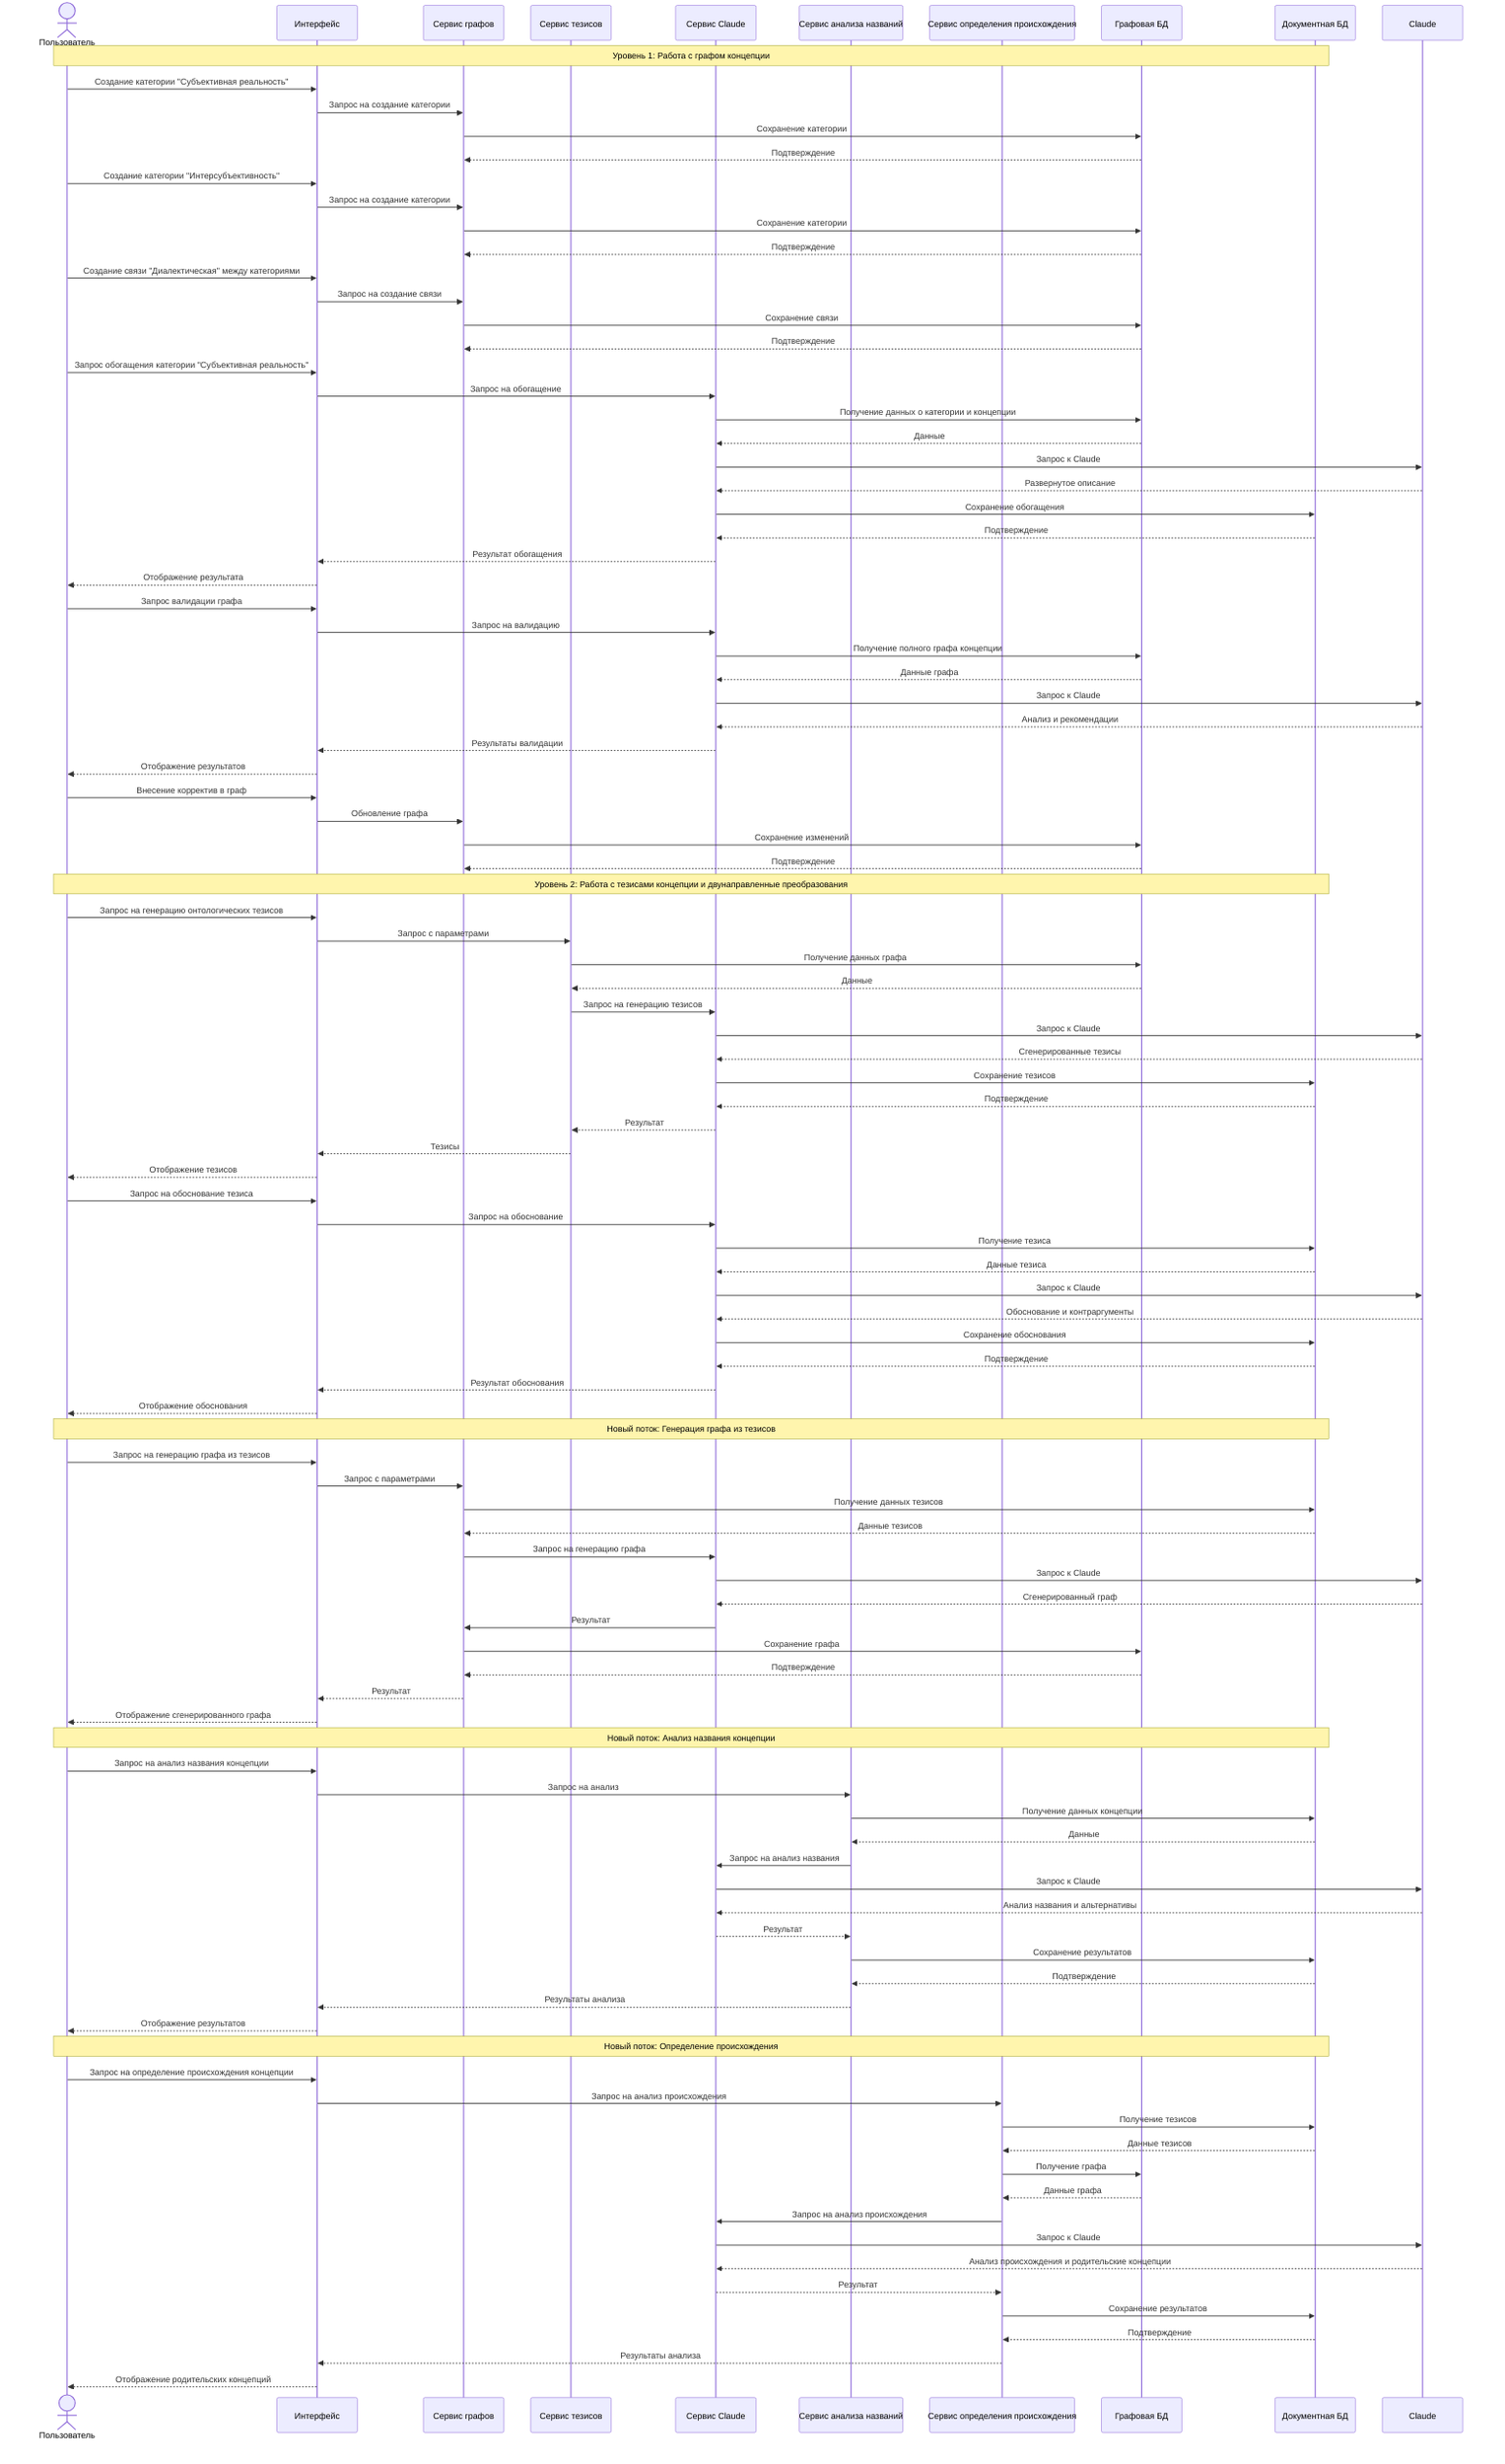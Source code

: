 sequenceDiagram
    actor User as Пользователь
    participant UI as Интерфейс
    participant GS as Сервис графов
    participant TS as Сервис тезисов
    participant CS as Сервис Claude
    participant NS as Сервис анализа названий
    participant OS as Сервис определения происхождения
    participant GDB as Графовая БД
    participant DDB as Документная БД
    
    Note over User,DDB: Уровень 1: Работа с графом концепции
    
    User->>UI: Создание категории "Субъективная реальность"
    UI->>GS: Запрос на создание категории
    GS->>GDB: Сохранение категории
    GDB-->>GS: Подтверждение
    
    User->>UI: Создание категории "Интерсубъективность"
    UI->>GS: Запрос на создание категории
    GS->>GDB: Сохранение категории
    GDB-->>GS: Подтверждение
    
    User->>UI: Создание связи "Диалектическая" между категориями
    UI->>GS: Запрос на создание связи
    GS->>GDB: Сохранение связи
    GDB-->>GS: Подтверждение
    
    User->>UI: Запрос обогащения категории "Субъективная реальность"
    UI->>CS: Запрос на обогащение
    CS->>GDB: Получение данных о категории и концепции
    GDB-->>CS: Данные
    CS->>Claude: Запрос к Claude
    Claude-->>CS: Развернутое описание
    CS->>DDB: Сохранение обогащения
    DDB-->>CS: Подтверждение
    CS-->>UI: Результат обогащения
    UI-->>User: Отображение результата
    
    User->>UI: Запрос валидации графа
    UI->>CS: Запрос на валидацию
    CS->>GDB: Получение полного графа концепции
    GDB-->>CS: Данные графа
    CS->>Claude: Запрос к Claude
    Claude-->>CS: Анализ и рекомендации
    CS-->>UI: Результаты валидации
    UI-->>User: Отображение результатов
    
    User->>UI: Внесение корректив в граф
    UI->>GS: Обновление графа
    GS->>GDB: Сохранение изменений
    GDB-->>GS: Подтверждение
    
    Note over User,DDB: Уровень 2: Работа с тезисами концепции и двунаправленные преобразования
    
    User->>UI: Запрос на генерацию онтологических тезисов
    UI->>TS: Запрос с параметрами
    TS->>GDB: Получение данных графа
    GDB-->>TS: Данные
    TS->>CS: Запрос на генерацию тезисов
    CS->>Claude: Запрос к Claude
    Claude-->>CS: Сгенерированные тезисы
    CS->>DDB: Сохранение тезисов
    DDB-->>CS: Подтверждение
    CS-->>TS: Результат
    TS-->>UI: Тезисы
    UI-->>User: Отображение тезисов
    
    User->>UI: Запрос на обоснование тезиса
    UI->>CS: Запрос на обоснование
    CS->>DDB: Получение тезиса
    DDB-->>CS: Данные тезиса
    CS->>Claude: Запрос к Claude
    Claude-->>CS: Обоснование и контраргументы
    CS->>DDB: Сохранение обоснования
    DDB-->>CS: Подтверждение
    CS-->>UI: Результат обоснования
    UI-->>User: Отображение обоснования
    
    Note over User,DDB: Новый поток: Генерация графа из тезисов
    
    User->>UI: Запрос на генерацию графа из тезисов
    UI->>GS: Запрос с параметрами
    GS->>DDB: Получение данных тезисов
    DDB-->>GS: Данные тезисов
    GS->>CS: Запрос на генерацию графа
    CS->>Claude: Запрос к Claude
    Claude-->>CS: Сгенерированный граф
    CS->>GS: Результат
    GS->>GDB: Сохранение графа
    GDB-->>GS: Подтверждение
    GS-->>UI: Результат
    UI-->>User: Отображение сгенерированного графа
    
    Note over User,DDB: Новый поток: Анализ названия концепции
    
    User->>UI: Запрос на анализ названия концепции
    UI->>NS: Запрос на анализ
    NS->>DDB: Получение данных концепции
    DDB-->>NS: Данные
    NS->>CS: Запрос на анализ названия
    CS->>Claude: Запрос к Claude
    Claude-->>CS: Анализ названия и альтернативы
    CS-->>NS: Результат
    NS->>DDB: Сохранение результатов
    DDB-->>NS: Подтверждение
    NS-->>UI: Результаты анализа
    UI-->>User: Отображение результатов
    
    Note over User,DDB: Новый поток: Определение происхождения
    
    User->>UI: Запрос на определение происхождения концепции
    UI->>OS: Запрос на анализ происхождения
    OS->>DDB: Получение тезисов
    DDB-->>OS: Данные тезисов
    OS->>GDB: Получение графа
    GDB-->>OS: Данные графа
    OS->>CS: Запрос на анализ происхождения
    CS->>Claude: Запрос к Claude
    Claude-->>CS: Анализ происхождения и родительские концепции
    CS-->>OS: Результат
    OS->>DDB: Сохранение результатов
    DDB-->>OS: Подтверждение
    OS-->>UI: Результаты анализа
    UI-->>User: Отображение родительских концепций